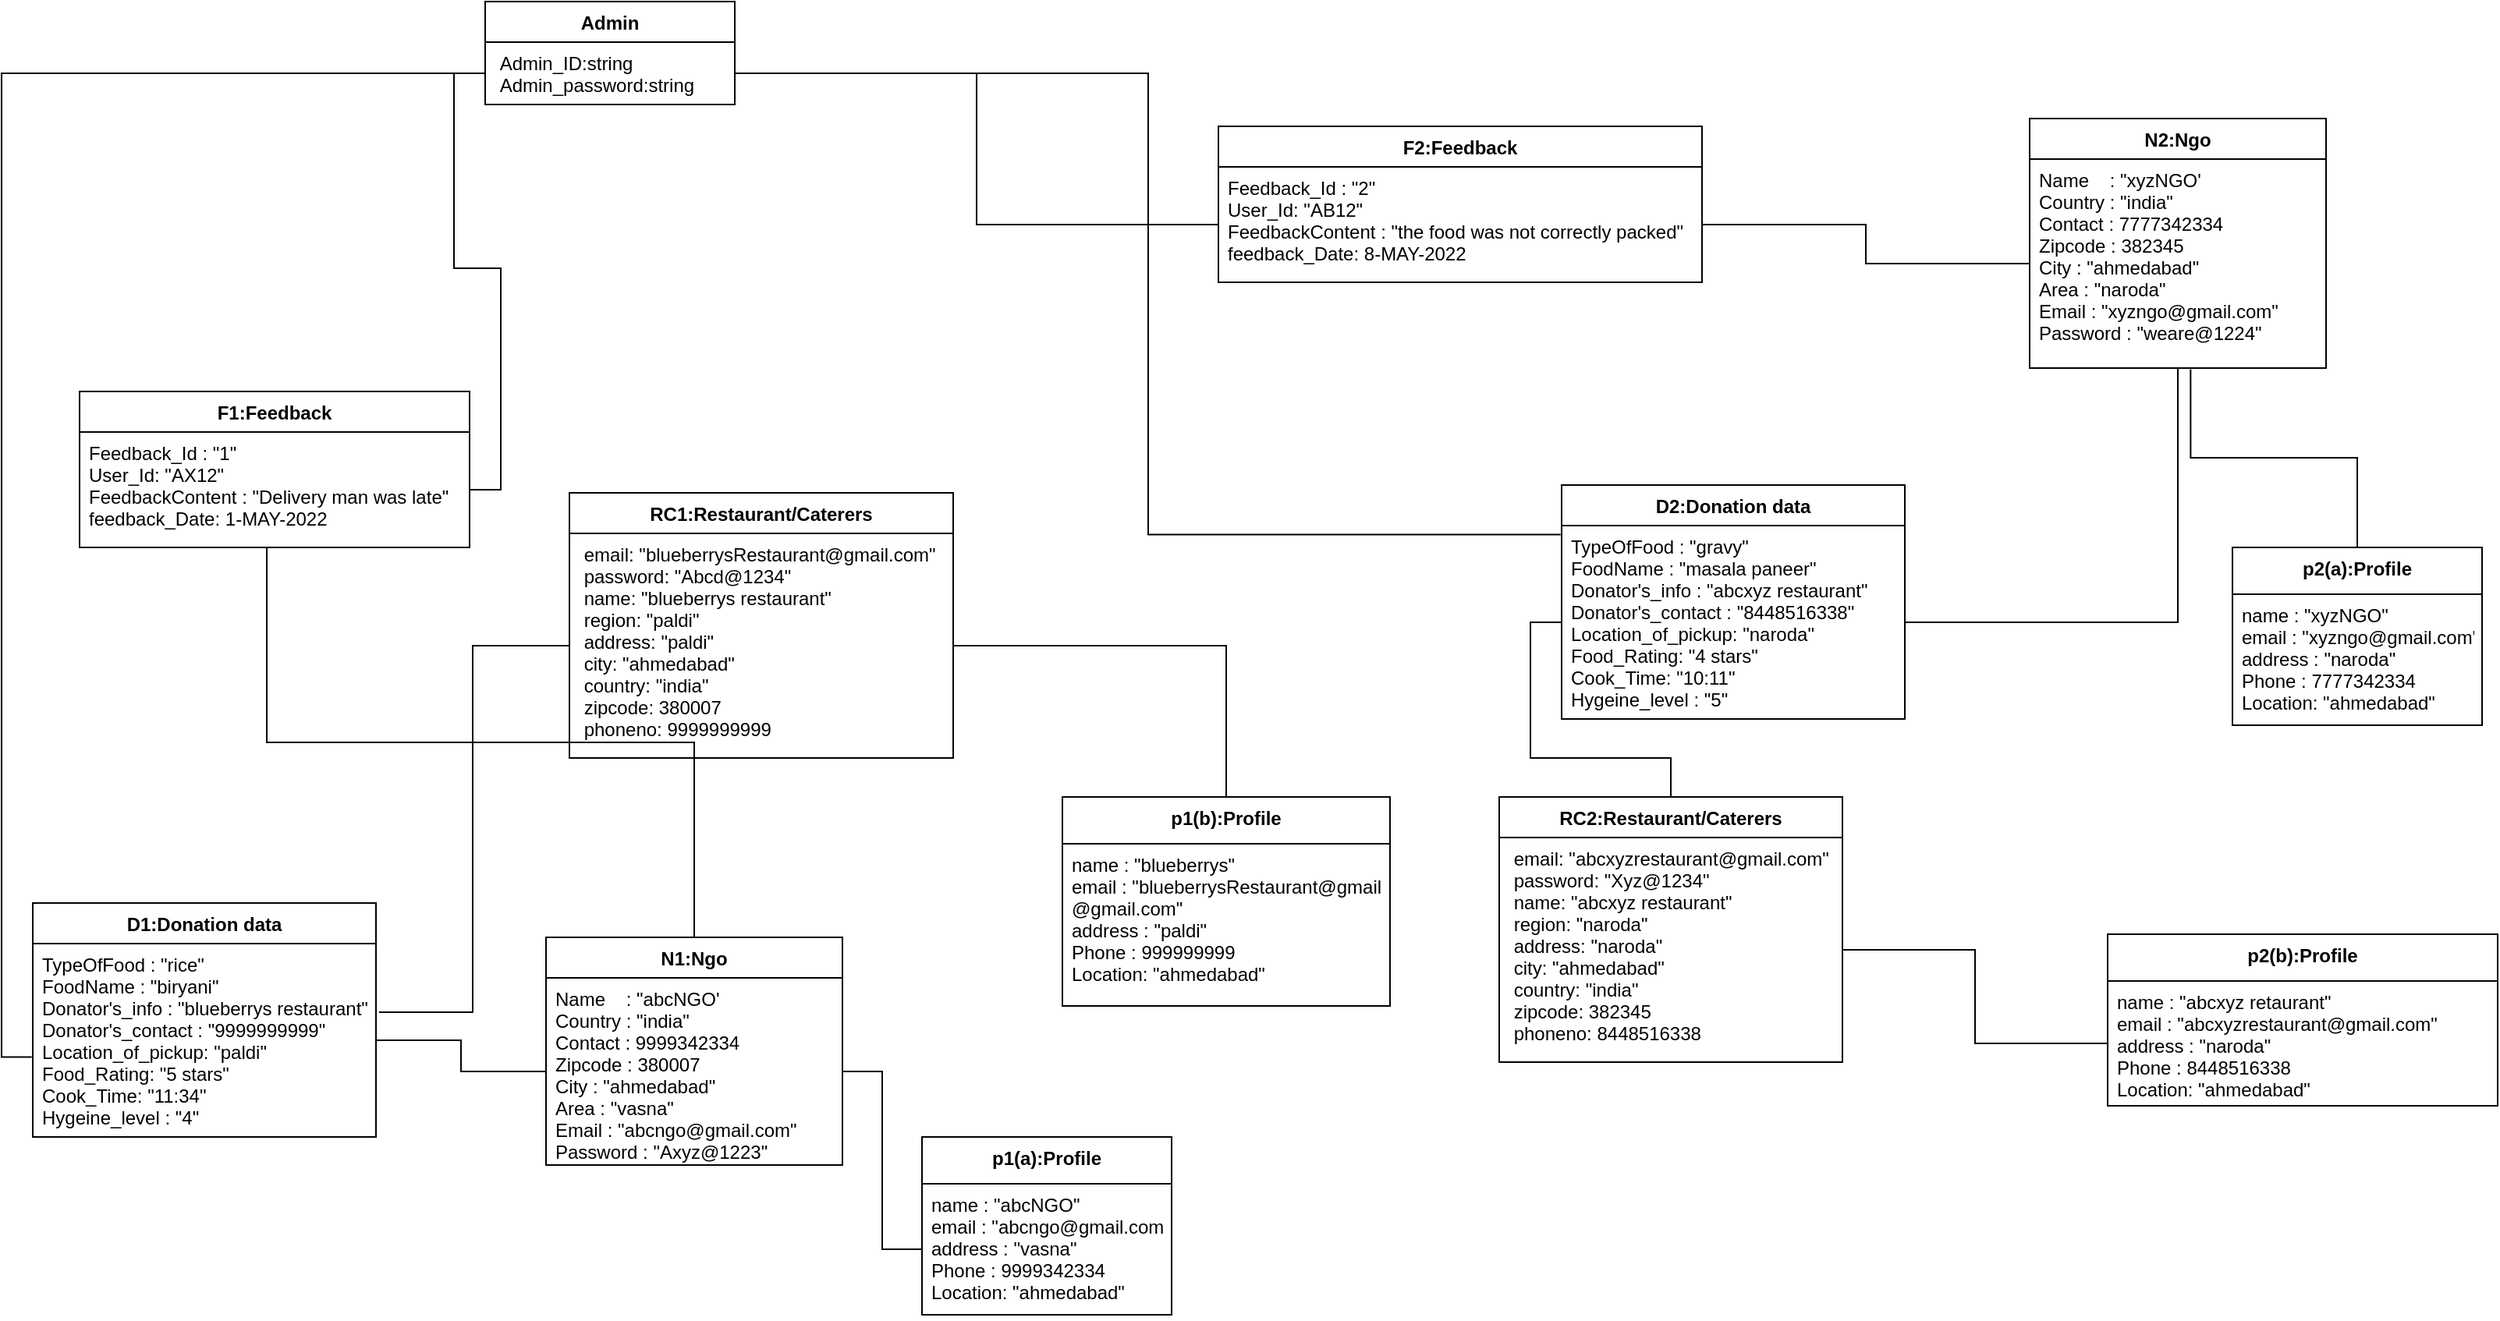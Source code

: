 <mxfile version="18.0.2" type="device"><diagram id="C5RBs43oDa-KdzZeNtuy" name="Page-1"><mxGraphModel dx="2929" dy="2533" grid="1" gridSize="10" guides="1" tooltips="1" connect="1" arrows="1" fold="1" page="1" pageScale="1" pageWidth="827" pageHeight="1169" math="0" shadow="0"><root><mxCell id="WIyWlLk6GJQsqaUBKTNV-0"/><mxCell id="WIyWlLk6GJQsqaUBKTNV-1" parent="WIyWlLk6GJQsqaUBKTNV-0"/><mxCell id="6pb8_6XVEzq5ut8vpY6G-2" value="D1:Donation data" style="swimlane;fontStyle=1;align=center;verticalAlign=top;childLayout=stackLayout;horizontal=1;startSize=26;horizontalStack=0;resizeParent=1;resizeParentMax=0;resizeLast=0;collapsible=1;marginBottom=0;" vertex="1" parent="WIyWlLk6GJQsqaUBKTNV-1"><mxGeometry x="-10" y="278" width="220" height="150" as="geometry"/></mxCell><mxCell id="6pb8_6XVEzq5ut8vpY6G-3" value="TypeOfFood : &quot;rice&quot;&#10;FoodName : &quot;biryani&quot;&#10;Donator's_info : &quot;blueberrys restaurant&quot;&#10;Donator's_contact : &quot;9999999999&quot;&#10;Location_of_pickup: &quot;paldi&quot;&#10;Food_Rating: &quot;5 stars&quot;&#10;Cook_Time: &quot;11:34&quot;&#10;Hygeine_level : &quot;4&quot;&#10;" style="text;strokeColor=none;fillColor=none;align=left;verticalAlign=top;spacingLeft=4;spacingRight=4;overflow=hidden;rotatable=0;points=[[0,0.5],[1,0.5]];portConstraint=eastwest;" vertex="1" parent="6pb8_6XVEzq5ut8vpY6G-2"><mxGeometry y="26" width="220" height="124" as="geometry"/></mxCell><mxCell id="6pb8_6XVEzq5ut8vpY6G-6" value="RC1:Restaurant/Caterers" style="swimlane;fontStyle=1;align=center;verticalAlign=top;childLayout=stackLayout;horizontal=1;startSize=26;horizontalStack=0;resizeParent=1;resizeParentMax=0;resizeLast=0;collapsible=1;marginBottom=0;" vertex="1" parent="WIyWlLk6GJQsqaUBKTNV-1"><mxGeometry x="334" y="15" width="246" height="170" as="geometry"/></mxCell><mxCell id="6pb8_6XVEzq5ut8vpY6G-7" value=" email: &quot;blueberrysRestaurant@gmail.com&quot;&#10; password: &quot;Abcd@1234&quot;&#10; name: &quot;blueberrys restaurant&quot;&#10; region: &quot;paldi&quot;&#10; address: &quot;paldi&quot;&#10; city: &quot;ahmedabad&quot;&#10; country: &quot;india&quot;&#10; zipcode: 380007&#10; phoneno: 9999999999" style="text;strokeColor=none;fillColor=none;align=left;verticalAlign=top;spacingLeft=4;spacingRight=4;overflow=hidden;rotatable=0;points=[[0,0.5],[1,0.5]];portConstraint=eastwest;" vertex="1" parent="6pb8_6XVEzq5ut8vpY6G-6"><mxGeometry y="26" width="246" height="144" as="geometry"/></mxCell><mxCell id="6pb8_6XVEzq5ut8vpY6G-16" value="Admin" style="swimlane;fontStyle=1;align=center;verticalAlign=top;childLayout=stackLayout;horizontal=1;startSize=26;horizontalStack=0;resizeParent=1;resizeParentMax=0;resizeLast=0;collapsible=1;marginBottom=0;" vertex="1" parent="WIyWlLk6GJQsqaUBKTNV-1"><mxGeometry x="280" y="-300" width="160" height="66" as="geometry"/></mxCell><mxCell id="6pb8_6XVEzq5ut8vpY6G-17" value=" Admin_ID:string&#10; Admin_password:string&#10;" style="text;strokeColor=none;fillColor=none;align=left;verticalAlign=top;spacingLeft=4;spacingRight=4;overflow=hidden;rotatable=0;points=[[0,0.5],[1,0.5]];portConstraint=eastwest;" vertex="1" parent="6pb8_6XVEzq5ut8vpY6G-16"><mxGeometry y="26" width="160" height="40" as="geometry"/></mxCell><mxCell id="6pb8_6XVEzq5ut8vpY6G-20" value="F1:Feedback" style="swimlane;fontStyle=1;align=center;verticalAlign=top;childLayout=stackLayout;horizontal=1;startSize=26;horizontalStack=0;resizeParent=1;resizeParentMax=0;resizeLast=0;collapsible=1;marginBottom=0;" vertex="1" parent="WIyWlLk6GJQsqaUBKTNV-1"><mxGeometry x="20" y="-50" width="250" height="100" as="geometry"/></mxCell><mxCell id="6pb8_6XVEzq5ut8vpY6G-21" value="Feedback_Id : &quot;1&quot;&#10;User_Id: &quot;AX12&quot;&#10;FeedbackContent : &quot;Delivery man was late&quot;&#10;feedback_Date: 1-MAY-2022&#10;&#10;&#10;" style="text;strokeColor=none;fillColor=none;align=left;verticalAlign=top;spacingLeft=4;spacingRight=4;overflow=hidden;rotatable=0;points=[[0,0.5],[1,0.5]];portConstraint=eastwest;" vertex="1" parent="6pb8_6XVEzq5ut8vpY6G-20"><mxGeometry y="26" width="250" height="74" as="geometry"/></mxCell><mxCell id="6pb8_6XVEzq5ut8vpY6G-40" value="p1(a):Profile" style="swimlane;fontStyle=1;align=center;verticalAlign=top;childLayout=stackLayout;horizontal=1;startSize=30;horizontalStack=0;resizeParent=1;resizeParentMax=0;resizeLast=0;collapsible=1;marginBottom=0;" vertex="1" parent="WIyWlLk6GJQsqaUBKTNV-1"><mxGeometry x="560" y="428" width="160" height="114" as="geometry"/></mxCell><mxCell id="6pb8_6XVEzq5ut8vpY6G-41" value="name : &quot;abcNGO&quot;&#10;email : &quot;abcngo@gmail.com&quot;&#10;address : &quot;vasna&quot;&#10;Phone : 9999342334&#10;Location: &quot;ahmedabad&quot;" style="text;strokeColor=none;fillColor=none;align=left;verticalAlign=top;spacingLeft=4;spacingRight=4;overflow=hidden;rotatable=0;points=[[0,0.5],[1,0.5]];portConstraint=eastwest;" vertex="1" parent="6pb8_6XVEzq5ut8vpY6G-40"><mxGeometry y="30" width="160" height="84" as="geometry"/></mxCell><mxCell id="6pb8_6XVEzq5ut8vpY6G-68" value="F2:Feedback" style="swimlane;fontStyle=1;align=center;verticalAlign=top;childLayout=stackLayout;horizontal=1;startSize=26;horizontalStack=0;resizeParent=1;resizeParentMax=0;resizeLast=0;collapsible=1;marginBottom=0;" vertex="1" parent="WIyWlLk6GJQsqaUBKTNV-1"><mxGeometry x="750" y="-220" width="310" height="100" as="geometry"/></mxCell><mxCell id="6pb8_6XVEzq5ut8vpY6G-69" value="Feedback_Id : &quot;2&quot;&#10;User_Id: &quot;AB12&quot;&#10;FeedbackContent : &quot;the food was not correctly packed&quot;&#10;feedback_Date: 8-MAY-2022&#10;&#10;&#10;" style="text;strokeColor=none;fillColor=none;align=left;verticalAlign=top;spacingLeft=4;spacingRight=4;overflow=hidden;rotatable=0;points=[[0,0.5],[1,0.5]];portConstraint=eastwest;" vertex="1" parent="6pb8_6XVEzq5ut8vpY6G-68"><mxGeometry y="26" width="310" height="74" as="geometry"/></mxCell><mxCell id="6pb8_6XVEzq5ut8vpY6G-70" value="D2:Donation data" style="swimlane;fontStyle=1;align=center;verticalAlign=top;childLayout=stackLayout;horizontal=1;startSize=26;horizontalStack=0;resizeParent=1;resizeParentMax=0;resizeLast=0;collapsible=1;marginBottom=0;" vertex="1" parent="WIyWlLk6GJQsqaUBKTNV-1"><mxGeometry x="970" y="10" width="220" height="150" as="geometry"/></mxCell><mxCell id="6pb8_6XVEzq5ut8vpY6G-71" value="TypeOfFood : &quot;gravy&quot;&#10;FoodName : &quot;masala paneer&quot;&#10;Donator's_info : &quot;abcxyz restaurant&quot;&#10;Donator's_contact : &quot;8448516338&quot;&#10;Location_of_pickup: &quot;naroda&quot;&#10;Food_Rating: &quot;4 stars&quot;&#10;Cook_Time: &quot;10:11&quot;&#10;Hygeine_level : &quot;5&quot;&#10;" style="text;strokeColor=none;fillColor=none;align=left;verticalAlign=top;spacingLeft=4;spacingRight=4;overflow=hidden;rotatable=0;points=[[0,0.5],[1,0.5]];portConstraint=eastwest;" vertex="1" parent="6pb8_6XVEzq5ut8vpY6G-70"><mxGeometry y="26" width="220" height="124" as="geometry"/></mxCell><mxCell id="6pb8_6XVEzq5ut8vpY6G-95" style="edgeStyle=orthogonalEdgeStyle;rounded=0;orthogonalLoop=1;jettySize=auto;html=1;entryX=0;entryY=0.5;entryDx=0;entryDy=0;endArrow=none;endFill=0;" edge="1" parent="WIyWlLk6GJQsqaUBKTNV-1" source="6pb8_6XVEzq5ut8vpY6G-74" target="6pb8_6XVEzq5ut8vpY6G-71"><mxGeometry relative="1" as="geometry"/></mxCell><mxCell id="6pb8_6XVEzq5ut8vpY6G-74" value="RC2:Restaurant/Caterers" style="swimlane;fontStyle=1;align=center;verticalAlign=top;childLayout=stackLayout;horizontal=1;startSize=26;horizontalStack=0;resizeParent=1;resizeParentMax=0;resizeLast=0;collapsible=1;marginBottom=0;" vertex="1" parent="WIyWlLk6GJQsqaUBKTNV-1"><mxGeometry x="930" y="210" width="220" height="170" as="geometry"/></mxCell><mxCell id="6pb8_6XVEzq5ut8vpY6G-75" value=" email: &quot;abcxyzrestaurant@gmail.com&quot;&#10; password: &quot;Xyz@1234&quot;&#10; name: &quot;abcxyz restaurant&quot;&#10; region: &quot;naroda&quot;&#10; address: &quot;naroda&quot;&#10; city: &quot;ahmedabad&quot;&#10; country: &quot;india&quot;&#10; zipcode: 382345&#10; phoneno: 8448516338" style="text;strokeColor=none;fillColor=none;align=left;verticalAlign=top;spacingLeft=4;spacingRight=4;overflow=hidden;rotatable=0;points=[[0,0.5],[1,0.5]];portConstraint=eastwest;" vertex="1" parent="6pb8_6XVEzq5ut8vpY6G-74"><mxGeometry y="26" width="220" height="144" as="geometry"/></mxCell><mxCell id="6pb8_6XVEzq5ut8vpY6G-102" style="edgeStyle=orthogonalEdgeStyle;rounded=0;orthogonalLoop=1;jettySize=auto;html=1;entryX=0.48;entryY=1;entryDx=0;entryDy=0;entryPerimeter=0;endArrow=none;endFill=0;" edge="1" parent="WIyWlLk6GJQsqaUBKTNV-1" source="6pb8_6XVEzq5ut8vpY6G-76" target="6pb8_6XVEzq5ut8vpY6G-21"><mxGeometry relative="1" as="geometry"/></mxCell><mxCell id="6pb8_6XVEzq5ut8vpY6G-76" value="N1:Ngo" style="swimlane;fontStyle=1;align=center;verticalAlign=top;childLayout=stackLayout;horizontal=1;startSize=26;horizontalStack=0;resizeParent=1;resizeParentMax=0;resizeLast=0;collapsible=1;marginBottom=0;" vertex="1" parent="WIyWlLk6GJQsqaUBKTNV-1"><mxGeometry x="319" y="300" width="190" height="146" as="geometry"/></mxCell><mxCell id="6pb8_6XVEzq5ut8vpY6G-77" value="Name    : &quot;abcNGO'&#10;Country : &quot;india&quot;&#10;Contact : 9999342334&#10;Zipcode : 380007&#10;City : &quot;ahmedabad&quot;&#10;Area : &quot;vasna&quot;&#10;Email : &quot;abcngo@gmail.com&quot;&#10;Password : &quot;Axyz@1223&quot;&#10;" style="text;strokeColor=none;fillColor=none;align=left;verticalAlign=top;spacingLeft=4;spacingRight=4;overflow=hidden;rotatable=0;points=[[0,0.5],[1,0.5]];portConstraint=eastwest;" vertex="1" parent="6pb8_6XVEzq5ut8vpY6G-76"><mxGeometry y="26" width="190" height="120" as="geometry"/></mxCell><mxCell id="6pb8_6XVEzq5ut8vpY6G-96" style="edgeStyle=orthogonalEdgeStyle;rounded=0;orthogonalLoop=1;jettySize=auto;html=1;entryX=1;entryY=0.5;entryDx=0;entryDy=0;endArrow=none;endFill=0;" edge="1" parent="WIyWlLk6GJQsqaUBKTNV-1" source="6pb8_6XVEzq5ut8vpY6G-80" target="6pb8_6XVEzq5ut8vpY6G-71"><mxGeometry relative="1" as="geometry"/></mxCell><mxCell id="6pb8_6XVEzq5ut8vpY6G-80" value="N2:Ngo" style="swimlane;fontStyle=1;align=center;verticalAlign=top;childLayout=stackLayout;horizontal=1;startSize=26;horizontalStack=0;resizeParent=1;resizeParentMax=0;resizeLast=0;collapsible=1;marginBottom=0;" vertex="1" parent="WIyWlLk6GJQsqaUBKTNV-1"><mxGeometry x="1270" y="-225" width="190" height="160" as="geometry"/></mxCell><mxCell id="6pb8_6XVEzq5ut8vpY6G-81" value="Name    : &quot;xyzNGO'&#10;Country : &quot;india&quot;&#10;Contact : 7777342334&#10;Zipcode : 382345&#10;City : &quot;ahmedabad&quot;&#10;Area : &quot;naroda&quot;&#10;Email : &quot;xyzngo@gmail.com&quot;&#10;Password : &quot;weare@1224&quot;&#10;" style="text;strokeColor=none;fillColor=none;align=left;verticalAlign=top;spacingLeft=4;spacingRight=4;overflow=hidden;rotatable=0;points=[[0,0.5],[1,0.5]];portConstraint=eastwest;" vertex="1" parent="6pb8_6XVEzq5ut8vpY6G-80"><mxGeometry y="26" width="190" height="134" as="geometry"/></mxCell><mxCell id="6pb8_6XVEzq5ut8vpY6G-114" style="edgeStyle=orthogonalEdgeStyle;rounded=0;orthogonalLoop=1;jettySize=auto;html=1;entryX=0.543;entryY=1.006;entryDx=0;entryDy=0;entryPerimeter=0;endArrow=none;endFill=0;" edge="1" parent="WIyWlLk6GJQsqaUBKTNV-1" source="6pb8_6XVEzq5ut8vpY6G-82" target="6pb8_6XVEzq5ut8vpY6G-81"><mxGeometry relative="1" as="geometry"/></mxCell><mxCell id="6pb8_6XVEzq5ut8vpY6G-82" value="p2(a):Profile" style="swimlane;fontStyle=1;align=center;verticalAlign=top;childLayout=stackLayout;horizontal=1;startSize=30;horizontalStack=0;resizeParent=1;resizeParentMax=0;resizeLast=0;collapsible=1;marginBottom=0;" vertex="1" parent="WIyWlLk6GJQsqaUBKTNV-1"><mxGeometry x="1400" y="50" width="160" height="114" as="geometry"/></mxCell><mxCell id="6pb8_6XVEzq5ut8vpY6G-83" value="name : &quot;xyzNGO&quot;&#10;email : &quot;xyzngo@gmail.com&quot;&#10;address : &quot;naroda&quot;&#10;Phone : 7777342334&#10;Location: &quot;ahmedabad&quot;" style="text;strokeColor=none;fillColor=none;align=left;verticalAlign=top;spacingLeft=4;spacingRight=4;overflow=hidden;rotatable=0;points=[[0,0.5],[1,0.5]];portConstraint=eastwest;" vertex="1" parent="6pb8_6XVEzq5ut8vpY6G-82"><mxGeometry y="30" width="160" height="84" as="geometry"/></mxCell><mxCell id="6pb8_6XVEzq5ut8vpY6G-91" style="edgeStyle=orthogonalEdgeStyle;rounded=0;orthogonalLoop=1;jettySize=auto;html=1;exitX=0;exitY=0.5;exitDx=0;exitDy=0;entryX=1;entryY=0.5;entryDx=0;entryDy=0;endArrow=none;endFill=0;" edge="1" parent="WIyWlLk6GJQsqaUBKTNV-1" source="6pb8_6XVEzq5ut8vpY6G-17" target="6pb8_6XVEzq5ut8vpY6G-21"><mxGeometry relative="1" as="geometry"/></mxCell><mxCell id="6pb8_6XVEzq5ut8vpY6G-92" style="edgeStyle=orthogonalEdgeStyle;rounded=0;orthogonalLoop=1;jettySize=auto;html=1;endArrow=none;endFill=0;" edge="1" parent="WIyWlLk6GJQsqaUBKTNV-1" source="6pb8_6XVEzq5ut8vpY6G-77" target="6pb8_6XVEzq5ut8vpY6G-3"><mxGeometry relative="1" as="geometry"/></mxCell><mxCell id="6pb8_6XVEzq5ut8vpY6G-93" style="edgeStyle=orthogonalEdgeStyle;rounded=0;orthogonalLoop=1;jettySize=auto;html=1;entryX=1.009;entryY=0.355;entryDx=0;entryDy=0;entryPerimeter=0;endArrow=none;endFill=0;" edge="1" parent="WIyWlLk6GJQsqaUBKTNV-1" source="6pb8_6XVEzq5ut8vpY6G-7" target="6pb8_6XVEzq5ut8vpY6G-3"><mxGeometry relative="1" as="geometry"/></mxCell><mxCell id="6pb8_6XVEzq5ut8vpY6G-94" style="edgeStyle=orthogonalEdgeStyle;rounded=0;orthogonalLoop=1;jettySize=auto;html=1;entryX=0;entryY=0.5;entryDx=0;entryDy=0;endArrow=none;endFill=0;" edge="1" parent="WIyWlLk6GJQsqaUBKTNV-1" source="6pb8_6XVEzq5ut8vpY6G-17" target="6pb8_6XVEzq5ut8vpY6G-69"><mxGeometry relative="1" as="geometry"/></mxCell><mxCell id="6pb8_6XVEzq5ut8vpY6G-97" style="edgeStyle=orthogonalEdgeStyle;rounded=0;orthogonalLoop=1;jettySize=auto;html=1;entryX=-0.003;entryY=0.587;entryDx=0;entryDy=0;entryPerimeter=0;endArrow=none;endFill=0;" edge="1" parent="WIyWlLk6GJQsqaUBKTNV-1" source="6pb8_6XVEzq5ut8vpY6G-17" target="6pb8_6XVEzq5ut8vpY6G-3"><mxGeometry relative="1" as="geometry"/></mxCell><mxCell id="6pb8_6XVEzq5ut8vpY6G-98" style="edgeStyle=orthogonalEdgeStyle;rounded=0;orthogonalLoop=1;jettySize=auto;html=1;entryX=-0.003;entryY=0.046;entryDx=0;entryDy=0;entryPerimeter=0;endArrow=none;endFill=0;" edge="1" parent="WIyWlLk6GJQsqaUBKTNV-1" source="6pb8_6XVEzq5ut8vpY6G-17" target="6pb8_6XVEzq5ut8vpY6G-71"><mxGeometry relative="1" as="geometry"/></mxCell><mxCell id="6pb8_6XVEzq5ut8vpY6G-104" style="edgeStyle=orthogonalEdgeStyle;rounded=0;orthogonalLoop=1;jettySize=auto;html=1;endArrow=none;endFill=0;" edge="1" parent="WIyWlLk6GJQsqaUBKTNV-1" source="6pb8_6XVEzq5ut8vpY6G-81" target="6pb8_6XVEzq5ut8vpY6G-69"><mxGeometry relative="1" as="geometry"/></mxCell><mxCell id="6pb8_6XVEzq5ut8vpY6G-106" style="edgeStyle=orthogonalEdgeStyle;rounded=0;orthogonalLoop=1;jettySize=auto;html=1;entryX=0;entryY=0.5;entryDx=0;entryDy=0;endArrow=none;endFill=0;" edge="1" parent="WIyWlLk6GJQsqaUBKTNV-1" source="6pb8_6XVEzq5ut8vpY6G-77" target="6pb8_6XVEzq5ut8vpY6G-41"><mxGeometry relative="1" as="geometry"/></mxCell><mxCell id="6pb8_6XVEzq5ut8vpY6G-112" style="edgeStyle=orthogonalEdgeStyle;rounded=0;orthogonalLoop=1;jettySize=auto;html=1;endArrow=none;endFill=0;" edge="1" parent="WIyWlLk6GJQsqaUBKTNV-1" source="6pb8_6XVEzq5ut8vpY6G-107" target="6pb8_6XVEzq5ut8vpY6G-7"><mxGeometry relative="1" as="geometry"/></mxCell><mxCell id="6pb8_6XVEzq5ut8vpY6G-107" value="p1(b):Profile" style="swimlane;fontStyle=1;align=center;verticalAlign=top;childLayout=stackLayout;horizontal=1;startSize=30;horizontalStack=0;resizeParent=1;resizeParentMax=0;resizeLast=0;collapsible=1;marginBottom=0;" vertex="1" parent="WIyWlLk6GJQsqaUBKTNV-1"><mxGeometry x="650" y="210" width="210" height="134" as="geometry"/></mxCell><mxCell id="6pb8_6XVEzq5ut8vpY6G-108" value="name : &quot;blueberrys&quot;&#10;email : &quot;blueberrysRestaurant@gmail.com&#10;@gmail.com&quot;&#10;address : &quot;paldi&quot;&#10;Phone : 999999999&#10;Location: &quot;ahmedabad&quot;" style="text;strokeColor=none;fillColor=none;align=left;verticalAlign=top;spacingLeft=4;spacingRight=4;overflow=hidden;rotatable=0;points=[[0,0.5],[1,0.5]];portConstraint=eastwest;" vertex="1" parent="6pb8_6XVEzq5ut8vpY6G-107"><mxGeometry y="30" width="210" height="104" as="geometry"/></mxCell><mxCell id="6pb8_6XVEzq5ut8vpY6G-109" value="p2(b):Profile" style="swimlane;fontStyle=1;align=center;verticalAlign=top;childLayout=stackLayout;horizontal=1;startSize=30;horizontalStack=0;resizeParent=1;resizeParentMax=0;resizeLast=0;collapsible=1;marginBottom=0;" vertex="1" parent="WIyWlLk6GJQsqaUBKTNV-1"><mxGeometry x="1320" y="298" width="250" height="110" as="geometry"/></mxCell><mxCell id="6pb8_6XVEzq5ut8vpY6G-110" value="name : &quot;abcxyz retaurant&quot;&#10;email : &quot;abcxyzrestaurant@gmail.com&quot;&#10;address : &quot;naroda&quot;&#10;Phone : 8448516338&#10;Location: &quot;ahmedabad&quot;" style="text;strokeColor=none;fillColor=none;align=left;verticalAlign=top;spacingLeft=4;spacingRight=4;overflow=hidden;rotatable=0;points=[[0,0.5],[1,0.5]];portConstraint=eastwest;" vertex="1" parent="6pb8_6XVEzq5ut8vpY6G-109"><mxGeometry y="30" width="250" height="80" as="geometry"/></mxCell><mxCell id="6pb8_6XVEzq5ut8vpY6G-113" style="edgeStyle=orthogonalEdgeStyle;rounded=0;orthogonalLoop=1;jettySize=auto;html=1;entryX=0;entryY=0.5;entryDx=0;entryDy=0;endArrow=none;endFill=0;" edge="1" parent="WIyWlLk6GJQsqaUBKTNV-1" source="6pb8_6XVEzq5ut8vpY6G-75" target="6pb8_6XVEzq5ut8vpY6G-110"><mxGeometry relative="1" as="geometry"/></mxCell></root></mxGraphModel></diagram></mxfile>